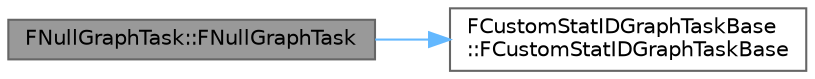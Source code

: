 digraph "FNullGraphTask::FNullGraphTask"
{
 // INTERACTIVE_SVG=YES
 // LATEX_PDF_SIZE
  bgcolor="transparent";
  edge [fontname=Helvetica,fontsize=10,labelfontname=Helvetica,labelfontsize=10];
  node [fontname=Helvetica,fontsize=10,shape=box,height=0.2,width=0.4];
  rankdir="LR";
  Node1 [id="Node000001",label="FNullGraphTask::FNullGraphTask",height=0.2,width=0.4,color="gray40", fillcolor="grey60", style="filled", fontcolor="black",tooltip="Constructor."];
  Node1 -> Node2 [id="edge1_Node000001_Node000002",color="steelblue1",style="solid",tooltip=" "];
  Node2 [id="Node000002",label="FCustomStatIDGraphTaskBase\l::FCustomStatIDGraphTaskBase",height=0.2,width=0.4,color="grey40", fillcolor="white", style="filled",URL="$d5/d2a/classFCustomStatIDGraphTaskBase.html#a70f9f354166e7e6f117e76805cf001aa",tooltip="Constructor."];
}
